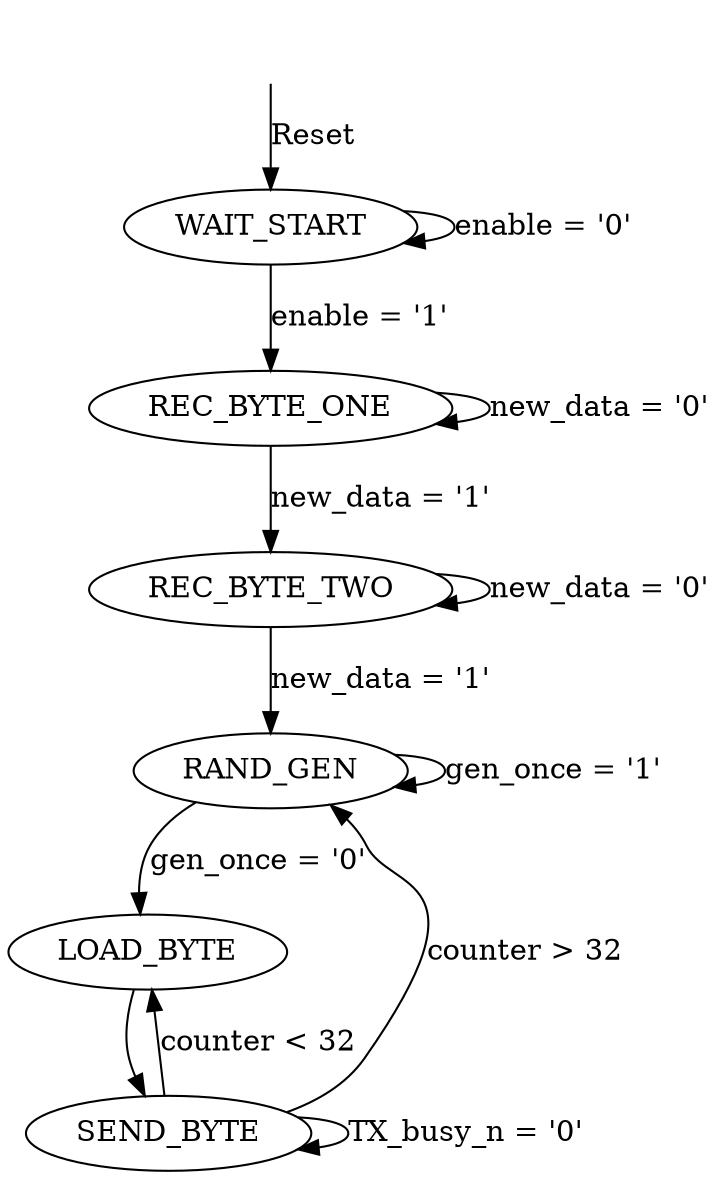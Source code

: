 // CprE 583 - Project
// State Diagram for Pseudo-random Number Generator
//
// Author: Rohit Zambre
// Date: 12-17-14

digraph StateMachine {
	rankdir=UD;

	reset [style=invis];
	
	reset -> WAIT_START [label="Reset"];
	
	WAIT_START -> REC_BYTE_ONE [label="enable = '1'"];
	WAIT_START -> WAIT_START [label="enable = '0'"];

	REC_BYTE_ONE -> REC_BYTE_TWO [label="new_data = '1'"];
	REC_BYTE_ONE -> REC_BYTE_ONE [label="new_data = '0'"];

	REC_BYTE_TWO -> RAND_GEN [label="new_data = '1'"];
	REC_BYTE_TWO -> REC_BYTE_TWO [label="new_data = '0'"];
	
	RAND_GEN -> LOAD_BYTE [label="gen_once = '0'"];
	RAND_GEN -> RAND_GEN [label="gen_once = '1'"];
	
	LOAD_BYTE -> SEND_BYTE [label=""];
	
	SEND_BYTE -> LOAD_BYTE [label="counter < 32"];
	SEND_BYTE -> SEND_BYTE [label="TX_busy_n = '0'"];
	SEND_BYTE -> RAND_GEN  [label="counter > 32"];

}
